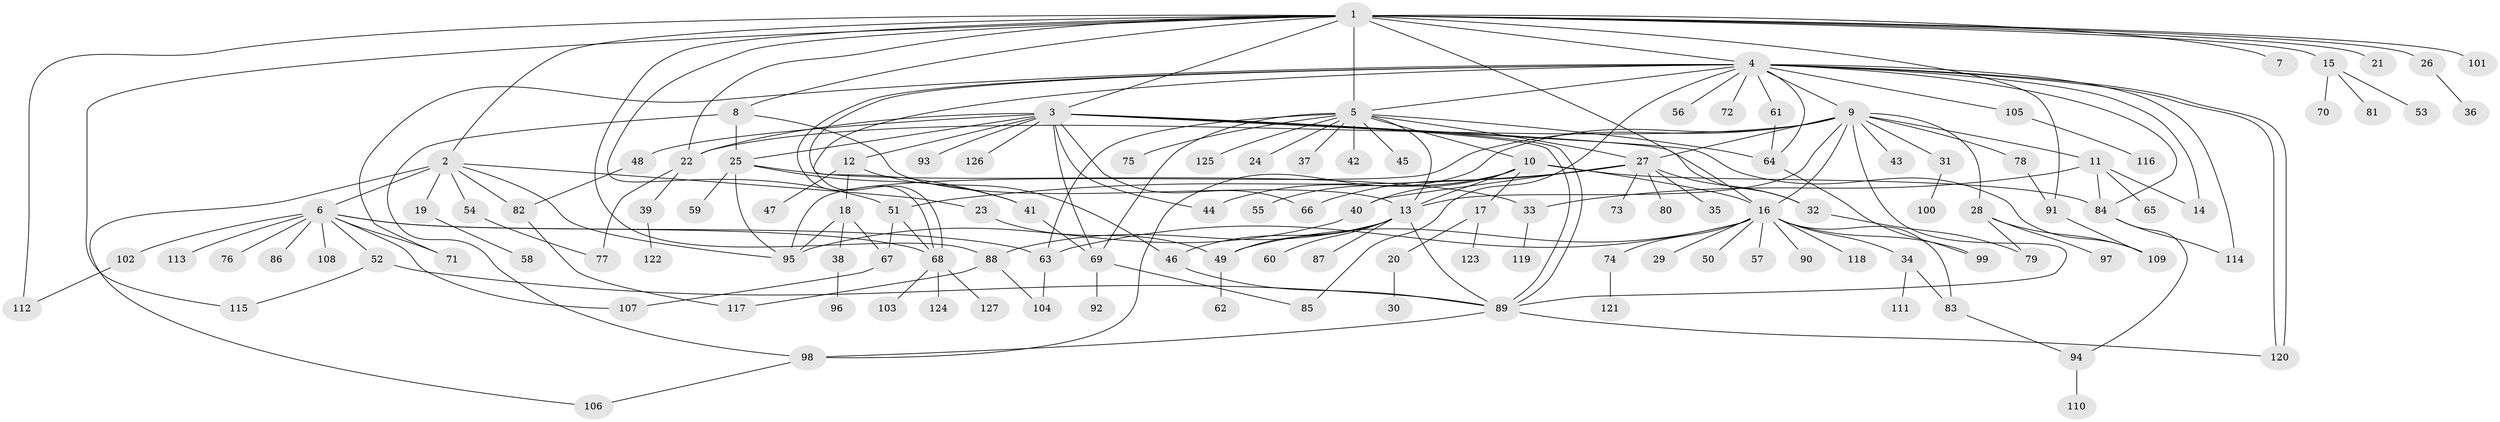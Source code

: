 // coarse degree distribution, {5: 0.05194805194805195, 12: 0.03896103896103896, 4: 0.09090909090909091, 3: 0.11688311688311688, 2: 0.15584415584415584, 7: 0.03896103896103896, 1: 0.4025974025974026, 8: 0.025974025974025976, 13: 0.012987012987012988, 6: 0.025974025974025976, 16: 0.012987012987012988, 11: 0.025974025974025976}
// Generated by graph-tools (version 1.1) at 2025/36/03/04/25 23:36:53]
// undirected, 127 vertices, 191 edges
graph export_dot {
  node [color=gray90,style=filled];
  1;
  2;
  3;
  4;
  5;
  6;
  7;
  8;
  9;
  10;
  11;
  12;
  13;
  14;
  15;
  16;
  17;
  18;
  19;
  20;
  21;
  22;
  23;
  24;
  25;
  26;
  27;
  28;
  29;
  30;
  31;
  32;
  33;
  34;
  35;
  36;
  37;
  38;
  39;
  40;
  41;
  42;
  43;
  44;
  45;
  46;
  47;
  48;
  49;
  50;
  51;
  52;
  53;
  54;
  55;
  56;
  57;
  58;
  59;
  60;
  61;
  62;
  63;
  64;
  65;
  66;
  67;
  68;
  69;
  70;
  71;
  72;
  73;
  74;
  75;
  76;
  77;
  78;
  79;
  80;
  81;
  82;
  83;
  84;
  85;
  86;
  87;
  88;
  89;
  90;
  91;
  92;
  93;
  94;
  95;
  96;
  97;
  98;
  99;
  100;
  101;
  102;
  103;
  104;
  105;
  106;
  107;
  108;
  109;
  110;
  111;
  112;
  113;
  114;
  115;
  116;
  117;
  118;
  119;
  120;
  121;
  122;
  123;
  124;
  125;
  126;
  127;
  1 -- 2;
  1 -- 3;
  1 -- 4;
  1 -- 5;
  1 -- 7;
  1 -- 8;
  1 -- 15;
  1 -- 16;
  1 -- 21;
  1 -- 22;
  1 -- 26;
  1 -- 51;
  1 -- 88;
  1 -- 91;
  1 -- 101;
  1 -- 112;
  1 -- 115;
  2 -- 6;
  2 -- 19;
  2 -- 23;
  2 -- 54;
  2 -- 82;
  2 -- 95;
  2 -- 106;
  3 -- 12;
  3 -- 22;
  3 -- 25;
  3 -- 32;
  3 -- 44;
  3 -- 48;
  3 -- 66;
  3 -- 69;
  3 -- 89;
  3 -- 89;
  3 -- 93;
  3 -- 109;
  3 -- 126;
  4 -- 5;
  4 -- 9;
  4 -- 14;
  4 -- 41;
  4 -- 56;
  4 -- 61;
  4 -- 64;
  4 -- 68;
  4 -- 68;
  4 -- 71;
  4 -- 72;
  4 -- 84;
  4 -- 85;
  4 -- 105;
  4 -- 114;
  4 -- 120;
  4 -- 120;
  5 -- 10;
  5 -- 13;
  5 -- 24;
  5 -- 27;
  5 -- 37;
  5 -- 42;
  5 -- 45;
  5 -- 63;
  5 -- 64;
  5 -- 69;
  5 -- 75;
  5 -- 125;
  6 -- 52;
  6 -- 63;
  6 -- 68;
  6 -- 71;
  6 -- 76;
  6 -- 86;
  6 -- 102;
  6 -- 107;
  6 -- 108;
  6 -- 113;
  8 -- 13;
  8 -- 25;
  8 -- 98;
  9 -- 11;
  9 -- 13;
  9 -- 16;
  9 -- 22;
  9 -- 27;
  9 -- 28;
  9 -- 31;
  9 -- 43;
  9 -- 78;
  9 -- 89;
  9 -- 95;
  9 -- 98;
  10 -- 13;
  10 -- 16;
  10 -- 17;
  10 -- 40;
  10 -- 44;
  10 -- 55;
  10 -- 84;
  11 -- 14;
  11 -- 33;
  11 -- 65;
  11 -- 84;
  12 -- 18;
  12 -- 46;
  12 -- 47;
  13 -- 46;
  13 -- 49;
  13 -- 60;
  13 -- 87;
  13 -- 88;
  13 -- 89;
  15 -- 53;
  15 -- 70;
  15 -- 81;
  16 -- 29;
  16 -- 34;
  16 -- 49;
  16 -- 50;
  16 -- 57;
  16 -- 63;
  16 -- 74;
  16 -- 83;
  16 -- 90;
  16 -- 99;
  16 -- 118;
  17 -- 20;
  17 -- 123;
  18 -- 38;
  18 -- 67;
  18 -- 95;
  19 -- 58;
  20 -- 30;
  22 -- 39;
  22 -- 77;
  23 -- 49;
  25 -- 33;
  25 -- 41;
  25 -- 59;
  25 -- 95;
  26 -- 36;
  27 -- 32;
  27 -- 35;
  27 -- 40;
  27 -- 51;
  27 -- 66;
  27 -- 73;
  27 -- 80;
  28 -- 79;
  28 -- 97;
  28 -- 109;
  31 -- 100;
  32 -- 79;
  33 -- 119;
  34 -- 83;
  34 -- 111;
  38 -- 96;
  39 -- 122;
  40 -- 95;
  41 -- 69;
  46 -- 89;
  48 -- 82;
  49 -- 62;
  51 -- 67;
  51 -- 68;
  52 -- 89;
  52 -- 115;
  54 -- 77;
  61 -- 64;
  63 -- 104;
  64 -- 99;
  67 -- 107;
  68 -- 103;
  68 -- 124;
  68 -- 127;
  69 -- 85;
  69 -- 92;
  74 -- 121;
  78 -- 91;
  82 -- 117;
  83 -- 94;
  84 -- 94;
  84 -- 114;
  88 -- 104;
  88 -- 117;
  89 -- 98;
  89 -- 120;
  91 -- 109;
  94 -- 110;
  98 -- 106;
  102 -- 112;
  105 -- 116;
}
